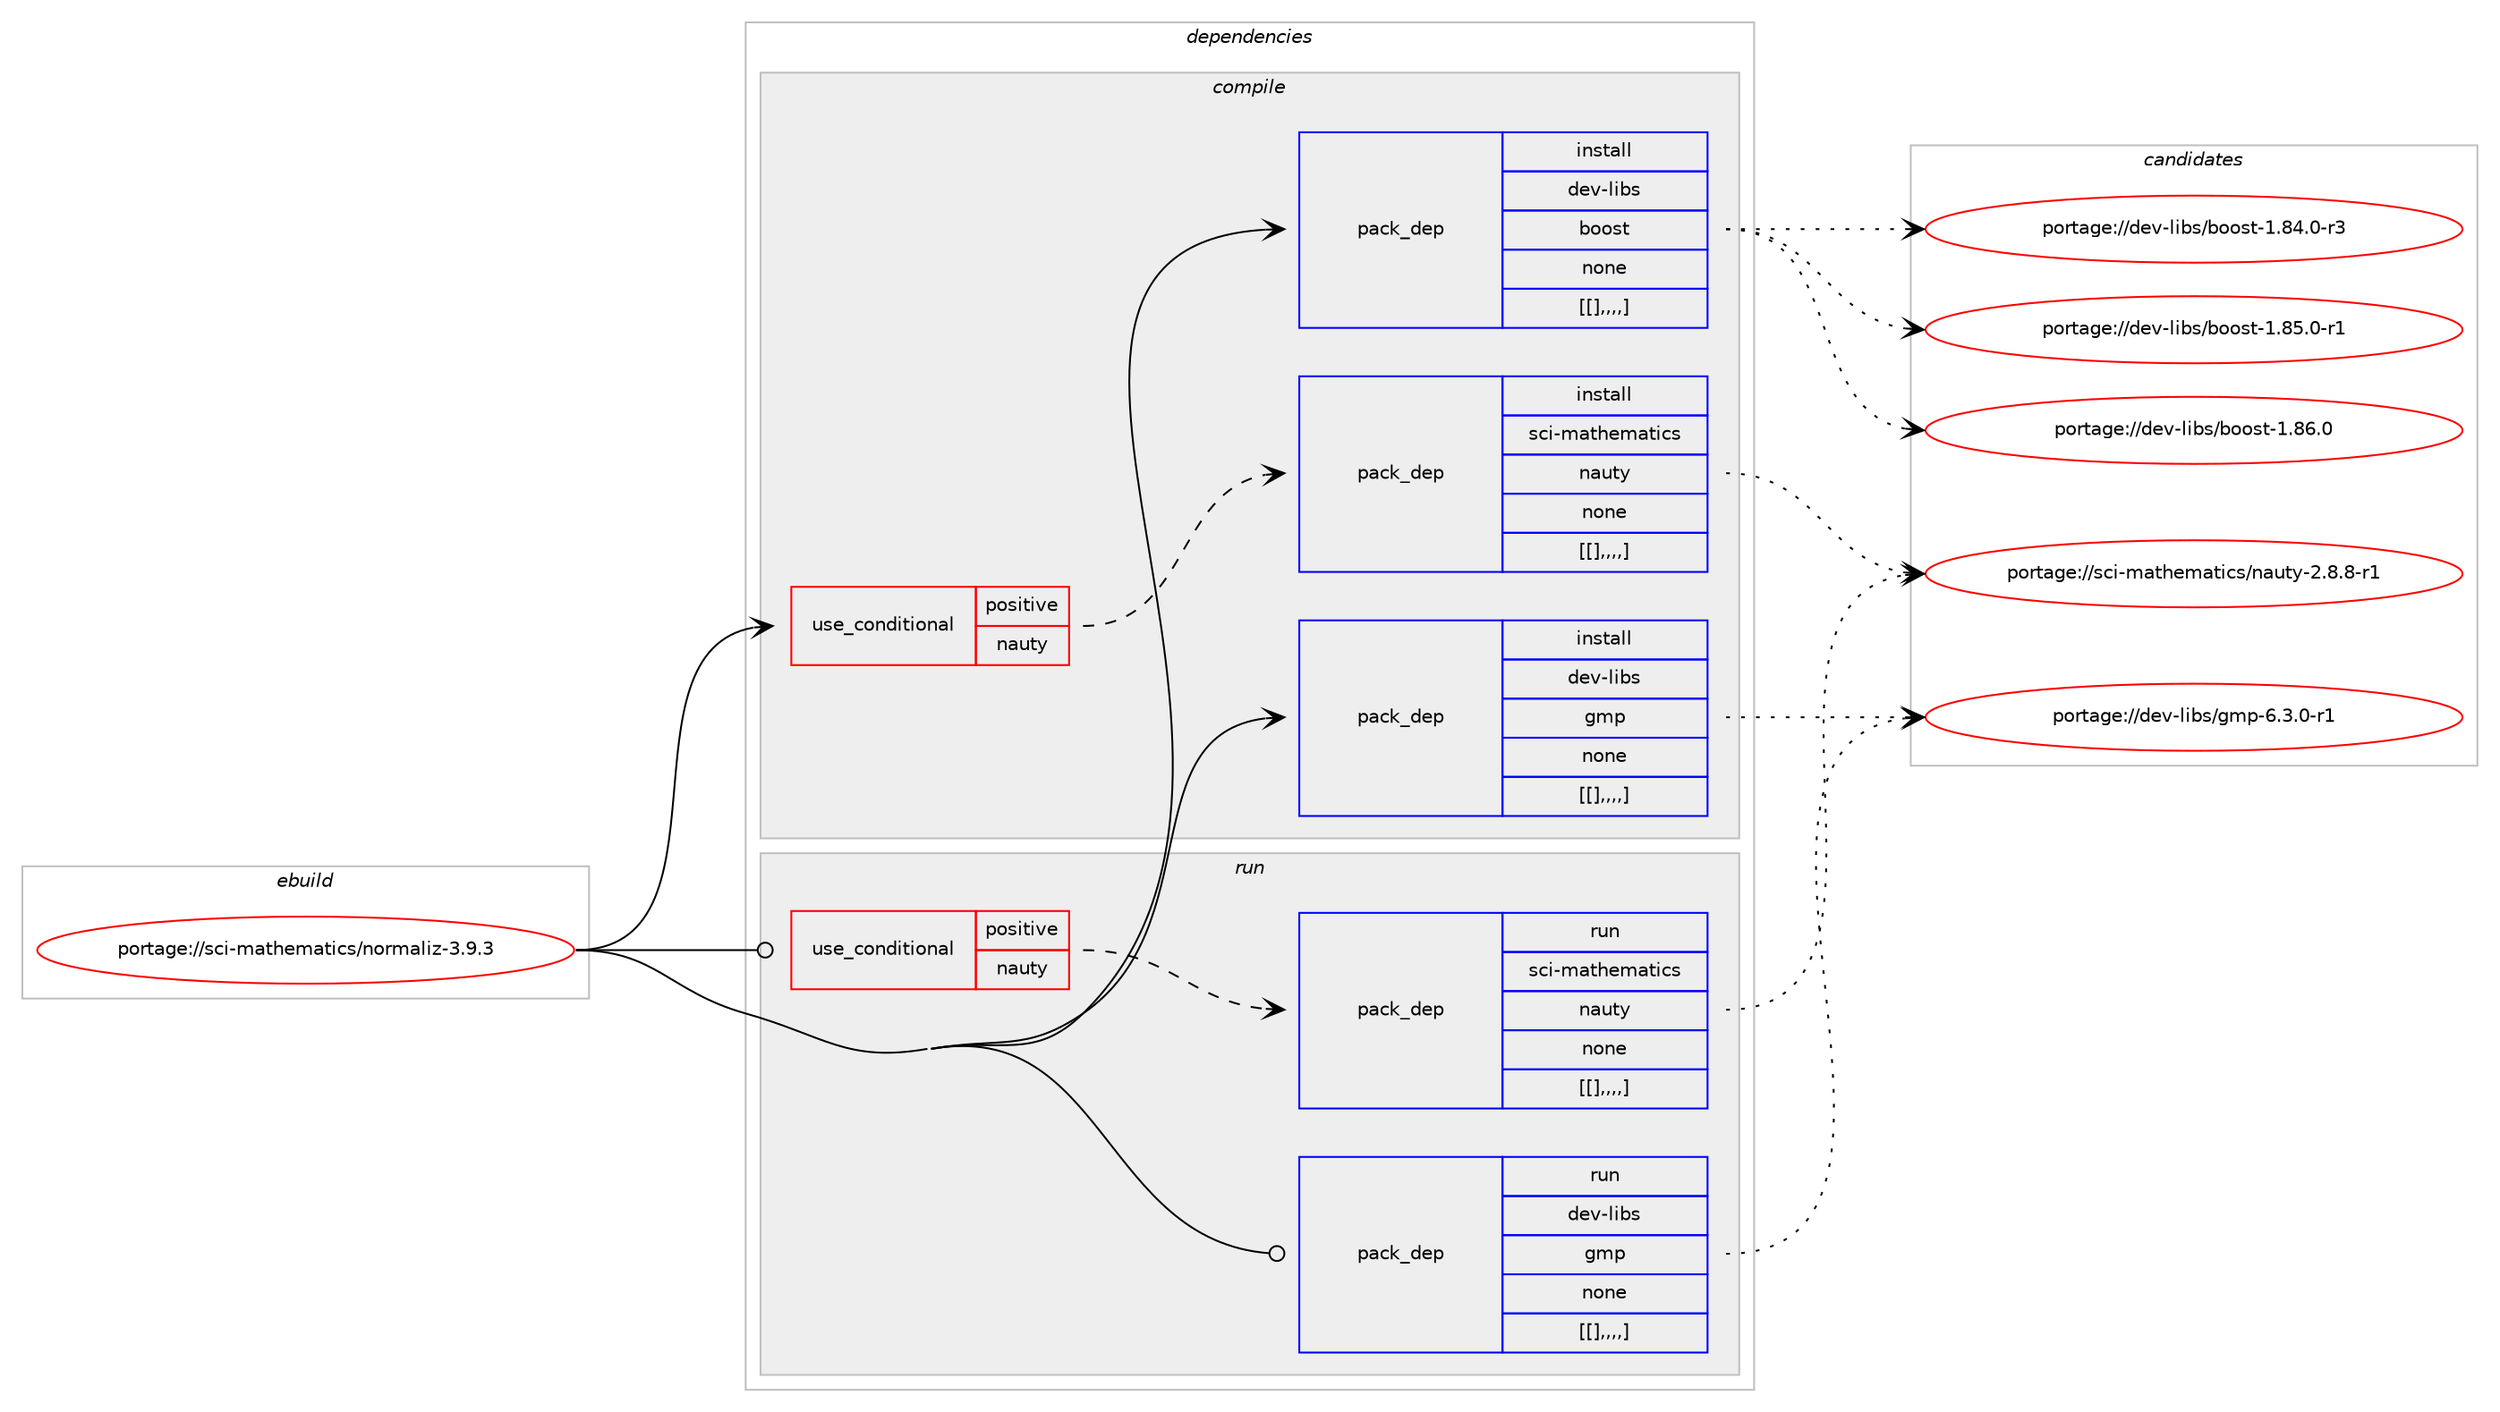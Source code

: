digraph prolog {

# *************
# Graph options
# *************

newrank=true;
concentrate=true;
compound=true;
graph [rankdir=LR,fontname=Helvetica,fontsize=10,ranksep=1.5];#, ranksep=2.5, nodesep=0.2];
edge  [arrowhead=vee];
node  [fontname=Helvetica,fontsize=10];

# **********
# The ebuild
# **********

subgraph cluster_leftcol {
color=gray;
label=<<i>ebuild</i>>;
id [label="portage://sci-mathematics/normaliz-3.9.3", color=red, width=4, href="../sci-mathematics/normaliz-3.9.3.svg"];
}

# ****************
# The dependencies
# ****************

subgraph cluster_midcol {
color=gray;
label=<<i>dependencies</i>>;
subgraph cluster_compile {
fillcolor="#eeeeee";
style=filled;
label=<<i>compile</i>>;
subgraph cond112382 {
dependency424911 [label=<<TABLE BORDER="0" CELLBORDER="1" CELLSPACING="0" CELLPADDING="4"><TR><TD ROWSPAN="3" CELLPADDING="10">use_conditional</TD></TR><TR><TD>positive</TD></TR><TR><TD>nauty</TD></TR></TABLE>>, shape=none, color=red];
subgraph pack309507 {
dependency424912 [label=<<TABLE BORDER="0" CELLBORDER="1" CELLSPACING="0" CELLPADDING="4" WIDTH="220"><TR><TD ROWSPAN="6" CELLPADDING="30">pack_dep</TD></TR><TR><TD WIDTH="110">install</TD></TR><TR><TD>sci-mathematics</TD></TR><TR><TD>nauty</TD></TR><TR><TD>none</TD></TR><TR><TD>[[],,,,]</TD></TR></TABLE>>, shape=none, color=blue];
}
dependency424911:e -> dependency424912:w [weight=20,style="dashed",arrowhead="vee"];
}
id:e -> dependency424911:w [weight=20,style="solid",arrowhead="vee"];
subgraph pack309508 {
dependency424913 [label=<<TABLE BORDER="0" CELLBORDER="1" CELLSPACING="0" CELLPADDING="4" WIDTH="220"><TR><TD ROWSPAN="6" CELLPADDING="30">pack_dep</TD></TR><TR><TD WIDTH="110">install</TD></TR><TR><TD>dev-libs</TD></TR><TR><TD>boost</TD></TR><TR><TD>none</TD></TR><TR><TD>[[],,,,]</TD></TR></TABLE>>, shape=none, color=blue];
}
id:e -> dependency424913:w [weight=20,style="solid",arrowhead="vee"];
subgraph pack309509 {
dependency424914 [label=<<TABLE BORDER="0" CELLBORDER="1" CELLSPACING="0" CELLPADDING="4" WIDTH="220"><TR><TD ROWSPAN="6" CELLPADDING="30">pack_dep</TD></TR><TR><TD WIDTH="110">install</TD></TR><TR><TD>dev-libs</TD></TR><TR><TD>gmp</TD></TR><TR><TD>none</TD></TR><TR><TD>[[],,,,]</TD></TR></TABLE>>, shape=none, color=blue];
}
id:e -> dependency424914:w [weight=20,style="solid",arrowhead="vee"];
}
subgraph cluster_compileandrun {
fillcolor="#eeeeee";
style=filled;
label=<<i>compile and run</i>>;
}
subgraph cluster_run {
fillcolor="#eeeeee";
style=filled;
label=<<i>run</i>>;
subgraph cond112383 {
dependency424915 [label=<<TABLE BORDER="0" CELLBORDER="1" CELLSPACING="0" CELLPADDING="4"><TR><TD ROWSPAN="3" CELLPADDING="10">use_conditional</TD></TR><TR><TD>positive</TD></TR><TR><TD>nauty</TD></TR></TABLE>>, shape=none, color=red];
subgraph pack309510 {
dependency424916 [label=<<TABLE BORDER="0" CELLBORDER="1" CELLSPACING="0" CELLPADDING="4" WIDTH="220"><TR><TD ROWSPAN="6" CELLPADDING="30">pack_dep</TD></TR><TR><TD WIDTH="110">run</TD></TR><TR><TD>sci-mathematics</TD></TR><TR><TD>nauty</TD></TR><TR><TD>none</TD></TR><TR><TD>[[],,,,]</TD></TR></TABLE>>, shape=none, color=blue];
}
dependency424915:e -> dependency424916:w [weight=20,style="dashed",arrowhead="vee"];
}
id:e -> dependency424915:w [weight=20,style="solid",arrowhead="odot"];
subgraph pack309511 {
dependency424917 [label=<<TABLE BORDER="0" CELLBORDER="1" CELLSPACING="0" CELLPADDING="4" WIDTH="220"><TR><TD ROWSPAN="6" CELLPADDING="30">pack_dep</TD></TR><TR><TD WIDTH="110">run</TD></TR><TR><TD>dev-libs</TD></TR><TR><TD>gmp</TD></TR><TR><TD>none</TD></TR><TR><TD>[[],,,,]</TD></TR></TABLE>>, shape=none, color=blue];
}
id:e -> dependency424917:w [weight=20,style="solid",arrowhead="odot"];
}
}

# **************
# The candidates
# **************

subgraph cluster_choices {
rank=same;
color=gray;
label=<<i>candidates</i>>;

subgraph choice309507 {
color=black;
nodesep=1;
choice115991054510997116104101109971161059911547110971171161214550465646564511449 [label="portage://sci-mathematics/nauty-2.8.8-r1", color=red, width=4,href="../sci-mathematics/nauty-2.8.8-r1.svg"];
dependency424912:e -> choice115991054510997116104101109971161059911547110971171161214550465646564511449:w [style=dotted,weight="100"];
}
subgraph choice309508 {
color=black;
nodesep=1;
choice1001011184510810598115479811111111511645494656544648 [label="portage://dev-libs/boost-1.86.0", color=red, width=4,href="../dev-libs/boost-1.86.0.svg"];
choice10010111845108105981154798111111115116454946565346484511449 [label="portage://dev-libs/boost-1.85.0-r1", color=red, width=4,href="../dev-libs/boost-1.85.0-r1.svg"];
choice10010111845108105981154798111111115116454946565246484511451 [label="portage://dev-libs/boost-1.84.0-r3", color=red, width=4,href="../dev-libs/boost-1.84.0-r3.svg"];
dependency424913:e -> choice1001011184510810598115479811111111511645494656544648:w [style=dotted,weight="100"];
dependency424913:e -> choice10010111845108105981154798111111115116454946565346484511449:w [style=dotted,weight="100"];
dependency424913:e -> choice10010111845108105981154798111111115116454946565246484511451:w [style=dotted,weight="100"];
}
subgraph choice309509 {
color=black;
nodesep=1;
choice1001011184510810598115471031091124554465146484511449 [label="portage://dev-libs/gmp-6.3.0-r1", color=red, width=4,href="../dev-libs/gmp-6.3.0-r1.svg"];
dependency424914:e -> choice1001011184510810598115471031091124554465146484511449:w [style=dotted,weight="100"];
}
subgraph choice309510 {
color=black;
nodesep=1;
choice115991054510997116104101109971161059911547110971171161214550465646564511449 [label="portage://sci-mathematics/nauty-2.8.8-r1", color=red, width=4,href="../sci-mathematics/nauty-2.8.8-r1.svg"];
dependency424916:e -> choice115991054510997116104101109971161059911547110971171161214550465646564511449:w [style=dotted,weight="100"];
}
subgraph choice309511 {
color=black;
nodesep=1;
choice1001011184510810598115471031091124554465146484511449 [label="portage://dev-libs/gmp-6.3.0-r1", color=red, width=4,href="../dev-libs/gmp-6.3.0-r1.svg"];
dependency424917:e -> choice1001011184510810598115471031091124554465146484511449:w [style=dotted,weight="100"];
}
}

}
